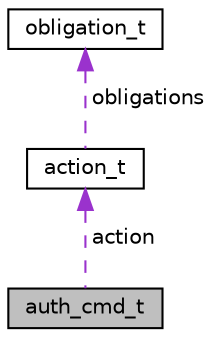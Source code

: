 digraph "auth_cmd_t"
{
  edge [fontname="Helvetica",fontsize="10",labelfontname="Helvetica",labelfontsize="10"];
  node [fontname="Helvetica",fontsize="10",shape=record];
  Node1 [label="auth_cmd_t",height=0.2,width=0.4,color="black", fillcolor="grey75", style="filled", fontcolor="black"];
  Node2 -> Node1 [dir="back",color="darkorchid3",fontsize="10",style="dashed",label=" action" ,fontname="Helvetica"];
  Node2 [label="action_t",height=0.2,width=0.4,color="black", fillcolor="white", style="filled",URL="$structaction__t.html",tooltip="action struct type "];
  Node3 -> Node2 [dir="back",color="darkorchid3",fontsize="10",style="dashed",label=" obligations" ,fontname="Helvetica"];
  Node3 [label="obligation_t",height=0.2,width=0.4,color="black", fillcolor="white", style="filled",URL="$structobligation__t.html",tooltip="obligation struct type "];
}
